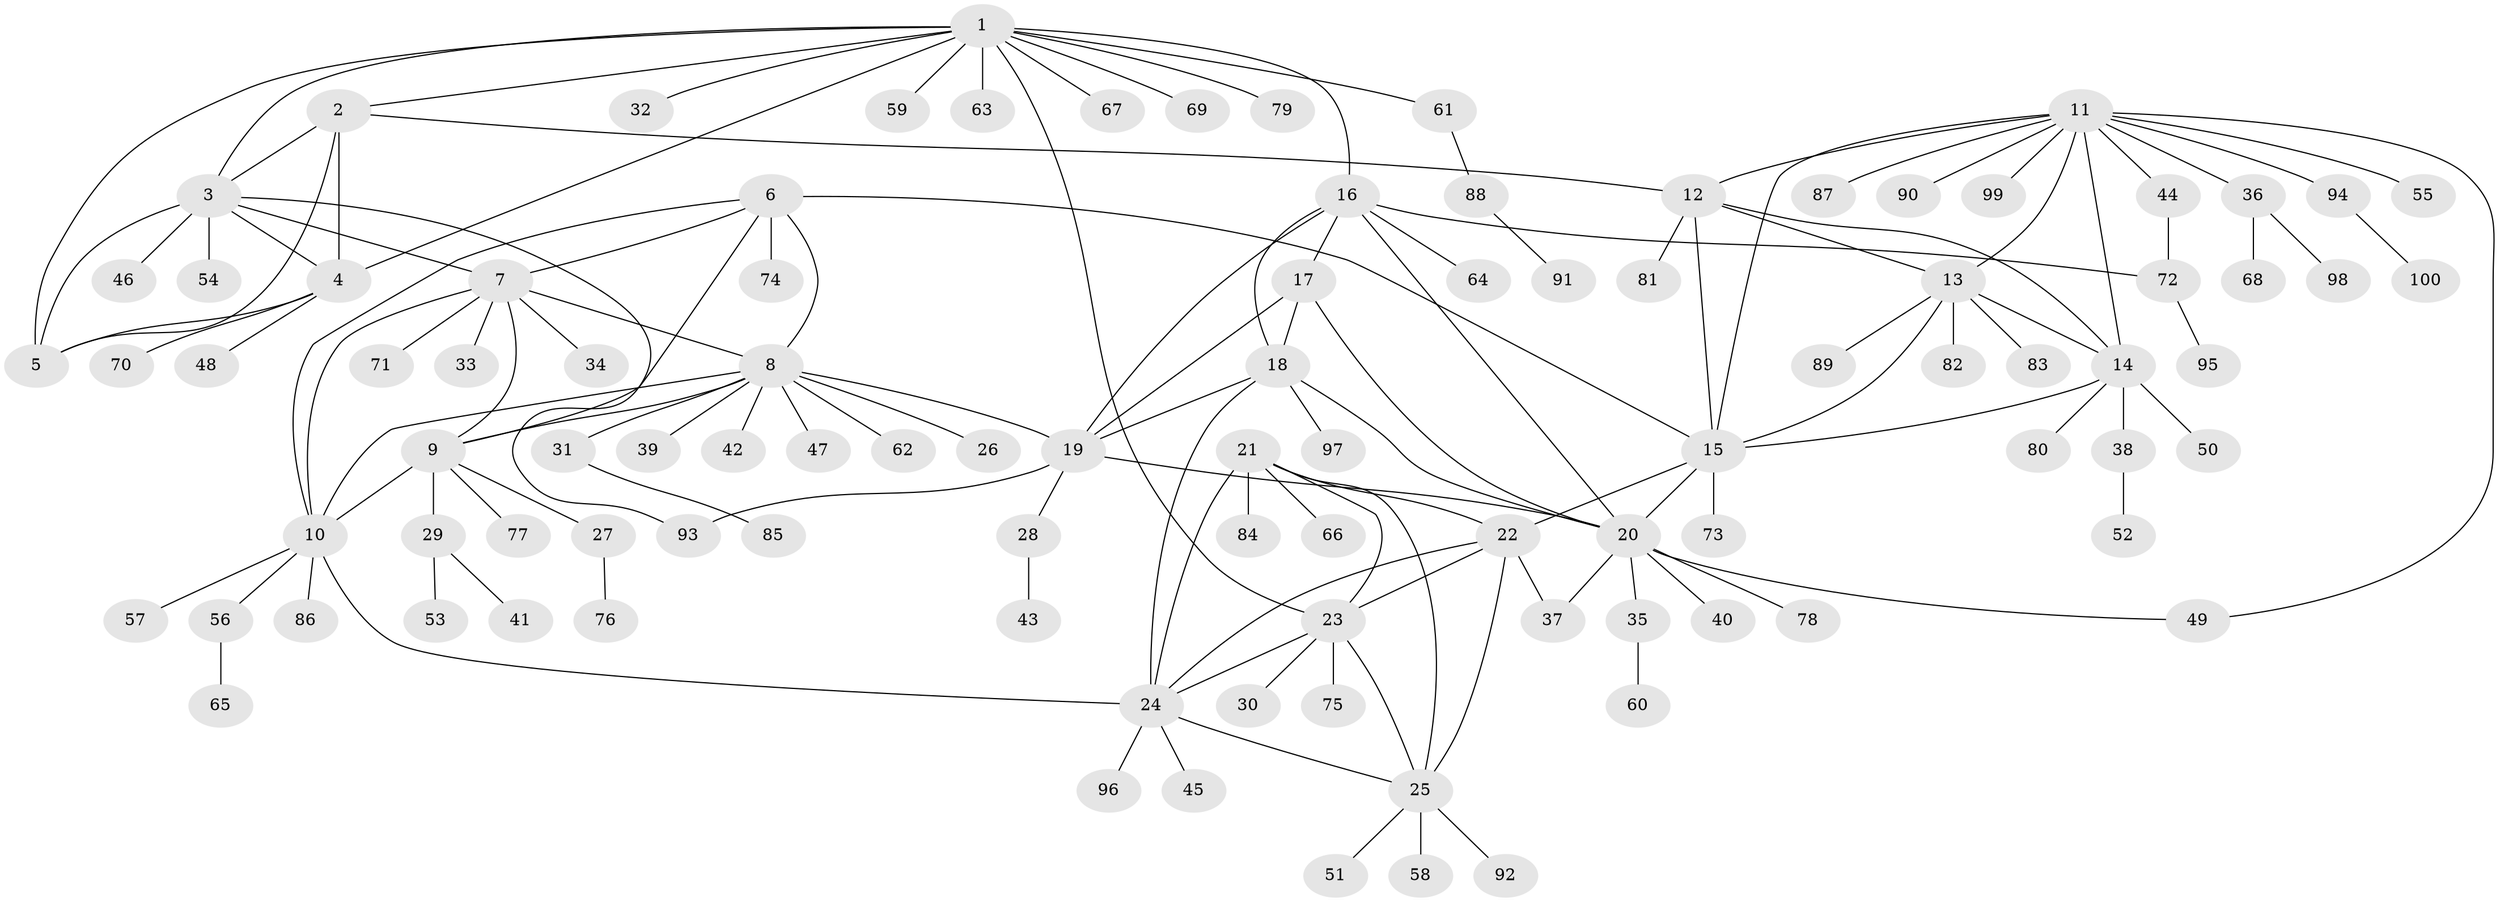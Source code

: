 // Generated by graph-tools (version 1.1) at 2025/02/03/09/25 03:02:47]
// undirected, 100 vertices, 139 edges
graph export_dot {
graph [start="1"]
  node [color=gray90,style=filled];
  1;
  2;
  3;
  4;
  5;
  6;
  7;
  8;
  9;
  10;
  11;
  12;
  13;
  14;
  15;
  16;
  17;
  18;
  19;
  20;
  21;
  22;
  23;
  24;
  25;
  26;
  27;
  28;
  29;
  30;
  31;
  32;
  33;
  34;
  35;
  36;
  37;
  38;
  39;
  40;
  41;
  42;
  43;
  44;
  45;
  46;
  47;
  48;
  49;
  50;
  51;
  52;
  53;
  54;
  55;
  56;
  57;
  58;
  59;
  60;
  61;
  62;
  63;
  64;
  65;
  66;
  67;
  68;
  69;
  70;
  71;
  72;
  73;
  74;
  75;
  76;
  77;
  78;
  79;
  80;
  81;
  82;
  83;
  84;
  85;
  86;
  87;
  88;
  89;
  90;
  91;
  92;
  93;
  94;
  95;
  96;
  97;
  98;
  99;
  100;
  1 -- 2;
  1 -- 3;
  1 -- 4;
  1 -- 5;
  1 -- 16;
  1 -- 23;
  1 -- 32;
  1 -- 59;
  1 -- 61;
  1 -- 63;
  1 -- 67;
  1 -- 69;
  1 -- 79;
  2 -- 3;
  2 -- 4;
  2 -- 5;
  2 -- 12;
  3 -- 4;
  3 -- 5;
  3 -- 7;
  3 -- 46;
  3 -- 54;
  3 -- 93;
  4 -- 5;
  4 -- 48;
  4 -- 70;
  6 -- 7;
  6 -- 8;
  6 -- 9;
  6 -- 10;
  6 -- 15;
  6 -- 74;
  7 -- 8;
  7 -- 9;
  7 -- 10;
  7 -- 33;
  7 -- 34;
  7 -- 71;
  8 -- 9;
  8 -- 10;
  8 -- 19;
  8 -- 26;
  8 -- 31;
  8 -- 39;
  8 -- 42;
  8 -- 47;
  8 -- 62;
  9 -- 10;
  9 -- 27;
  9 -- 29;
  9 -- 77;
  10 -- 24;
  10 -- 56;
  10 -- 57;
  10 -- 86;
  11 -- 12;
  11 -- 13;
  11 -- 14;
  11 -- 15;
  11 -- 36;
  11 -- 44;
  11 -- 49;
  11 -- 55;
  11 -- 87;
  11 -- 90;
  11 -- 94;
  11 -- 99;
  12 -- 13;
  12 -- 14;
  12 -- 15;
  12 -- 81;
  13 -- 14;
  13 -- 15;
  13 -- 82;
  13 -- 83;
  13 -- 89;
  14 -- 15;
  14 -- 38;
  14 -- 50;
  14 -- 80;
  15 -- 20;
  15 -- 22;
  15 -- 73;
  16 -- 17;
  16 -- 18;
  16 -- 19;
  16 -- 20;
  16 -- 64;
  16 -- 72;
  17 -- 18;
  17 -- 19;
  17 -- 20;
  18 -- 19;
  18 -- 20;
  18 -- 24;
  18 -- 97;
  19 -- 20;
  19 -- 28;
  19 -- 93;
  20 -- 35;
  20 -- 37;
  20 -- 40;
  20 -- 49;
  20 -- 78;
  21 -- 22;
  21 -- 23;
  21 -- 24;
  21 -- 25;
  21 -- 66;
  21 -- 84;
  22 -- 23;
  22 -- 24;
  22 -- 25;
  22 -- 37;
  23 -- 24;
  23 -- 25;
  23 -- 30;
  23 -- 75;
  24 -- 25;
  24 -- 45;
  24 -- 96;
  25 -- 51;
  25 -- 58;
  25 -- 92;
  27 -- 76;
  28 -- 43;
  29 -- 41;
  29 -- 53;
  31 -- 85;
  35 -- 60;
  36 -- 68;
  36 -- 98;
  38 -- 52;
  44 -- 72;
  56 -- 65;
  61 -- 88;
  72 -- 95;
  88 -- 91;
  94 -- 100;
}
